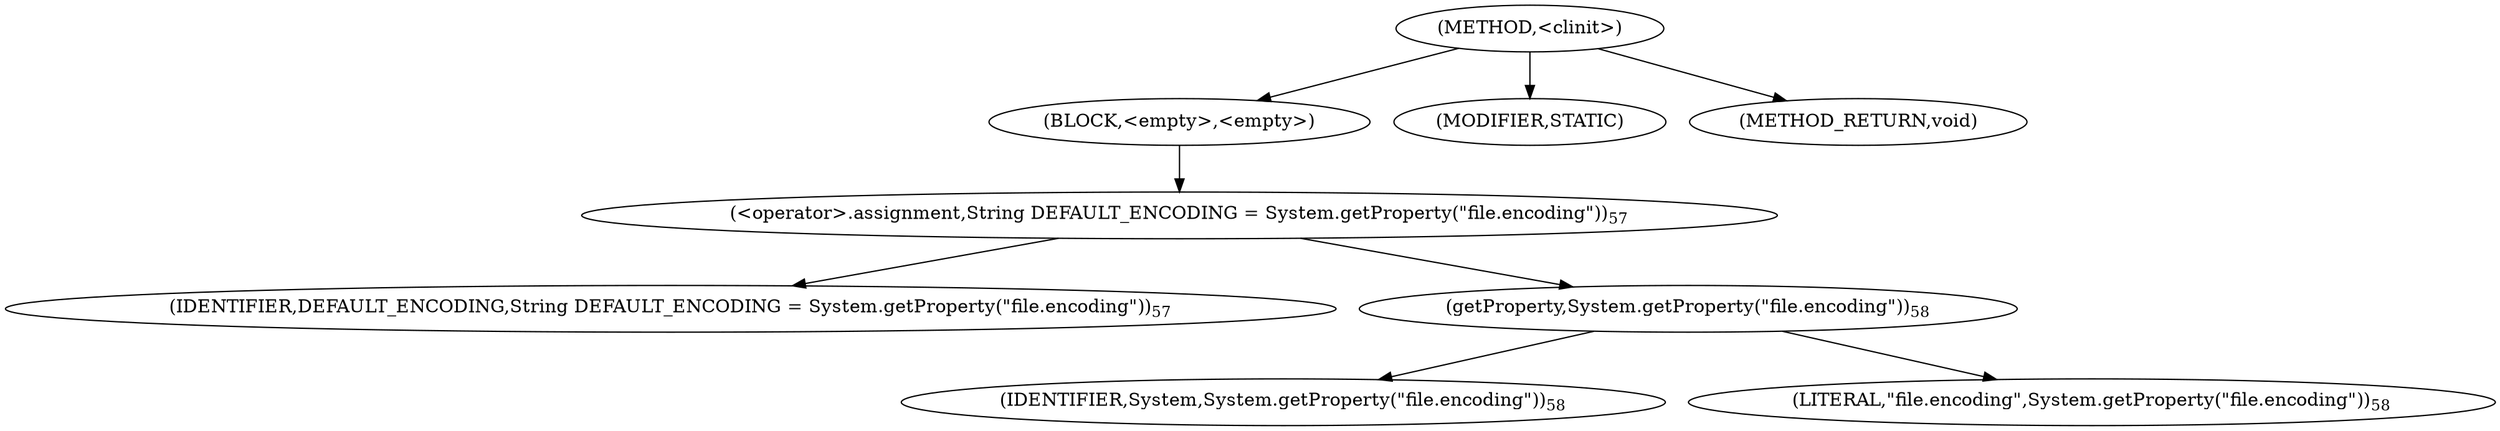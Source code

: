 digraph "&lt;clinit&gt;" {  
"2156" [label = <(METHOD,&lt;clinit&gt;)> ]
"2157" [label = <(BLOCK,&lt;empty&gt;,&lt;empty&gt;)> ]
"2158" [label = <(&lt;operator&gt;.assignment,String DEFAULT_ENCODING = System.getProperty(&quot;file.encoding&quot;))<SUB>57</SUB>> ]
"2159" [label = <(IDENTIFIER,DEFAULT_ENCODING,String DEFAULT_ENCODING = System.getProperty(&quot;file.encoding&quot;))<SUB>57</SUB>> ]
"2160" [label = <(getProperty,System.getProperty(&quot;file.encoding&quot;))<SUB>58</SUB>> ]
"2161" [label = <(IDENTIFIER,System,System.getProperty(&quot;file.encoding&quot;))<SUB>58</SUB>> ]
"2162" [label = <(LITERAL,&quot;file.encoding&quot;,System.getProperty(&quot;file.encoding&quot;))<SUB>58</SUB>> ]
"2163" [label = <(MODIFIER,STATIC)> ]
"2164" [label = <(METHOD_RETURN,void)> ]
  "2156" -> "2157" 
  "2156" -> "2163" 
  "2156" -> "2164" 
  "2157" -> "2158" 
  "2158" -> "2159" 
  "2158" -> "2160" 
  "2160" -> "2161" 
  "2160" -> "2162" 
}
